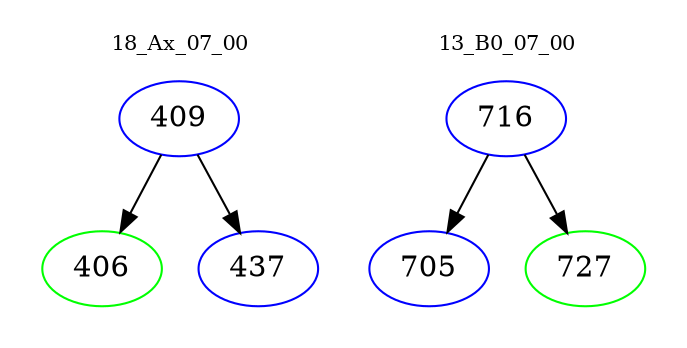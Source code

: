 digraph{
subgraph cluster_0 {
color = white
label = "18_Ax_07_00";
fontsize=10;
T0_409 [label="409", color="blue"]
T0_409 -> T0_406 [color="black"]
T0_406 [label="406", color="green"]
T0_409 -> T0_437 [color="black"]
T0_437 [label="437", color="blue"]
}
subgraph cluster_1 {
color = white
label = "13_B0_07_00";
fontsize=10;
T1_716 [label="716", color="blue"]
T1_716 -> T1_705 [color="black"]
T1_705 [label="705", color="blue"]
T1_716 -> T1_727 [color="black"]
T1_727 [label="727", color="green"]
}
}
